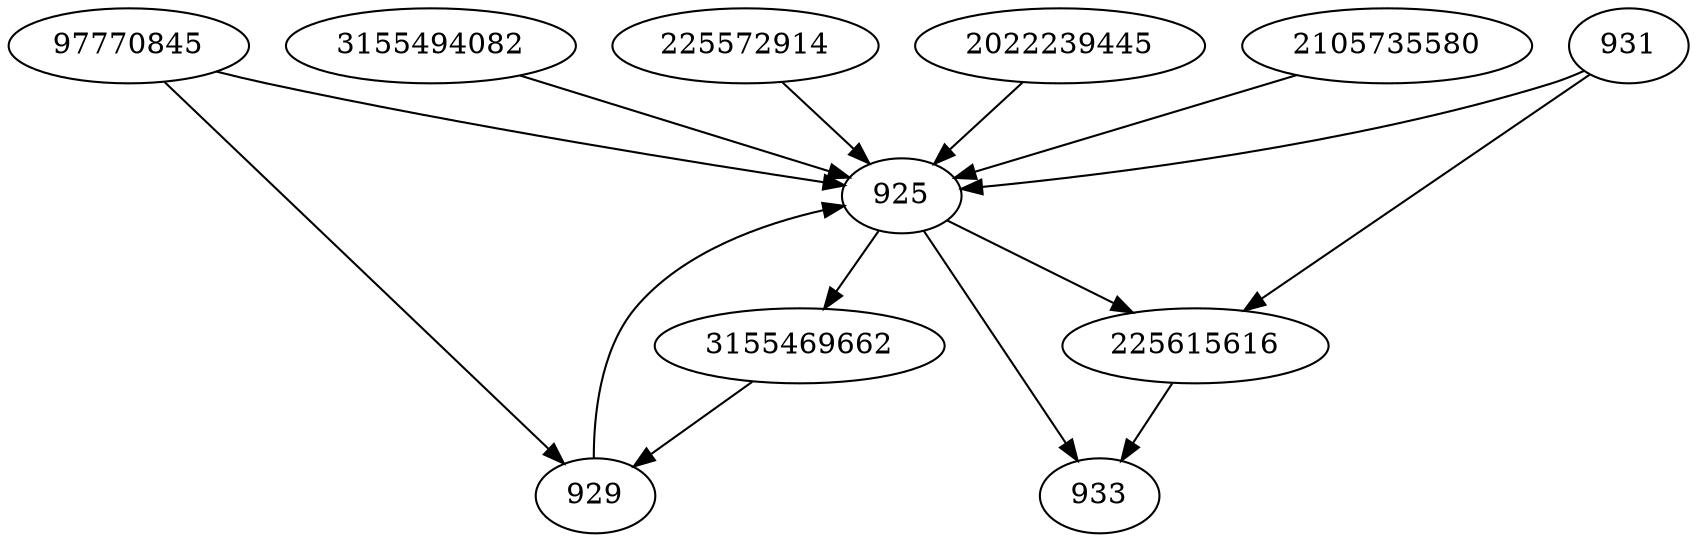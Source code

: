strict digraph  {
225615616;
929;
3155494082;
931;
933;
925;
225572914;
2022239445;
2105735580;
97770845;
3155469662;
225615616 -> 933;
929 -> 925;
3155494082 -> 925;
931 -> 925;
931 -> 225615616;
925 -> 3155469662;
925 -> 933;
925 -> 225615616;
225572914 -> 925;
2022239445 -> 925;
2105735580 -> 925;
97770845 -> 925;
97770845 -> 929;
3155469662 -> 929;
}
